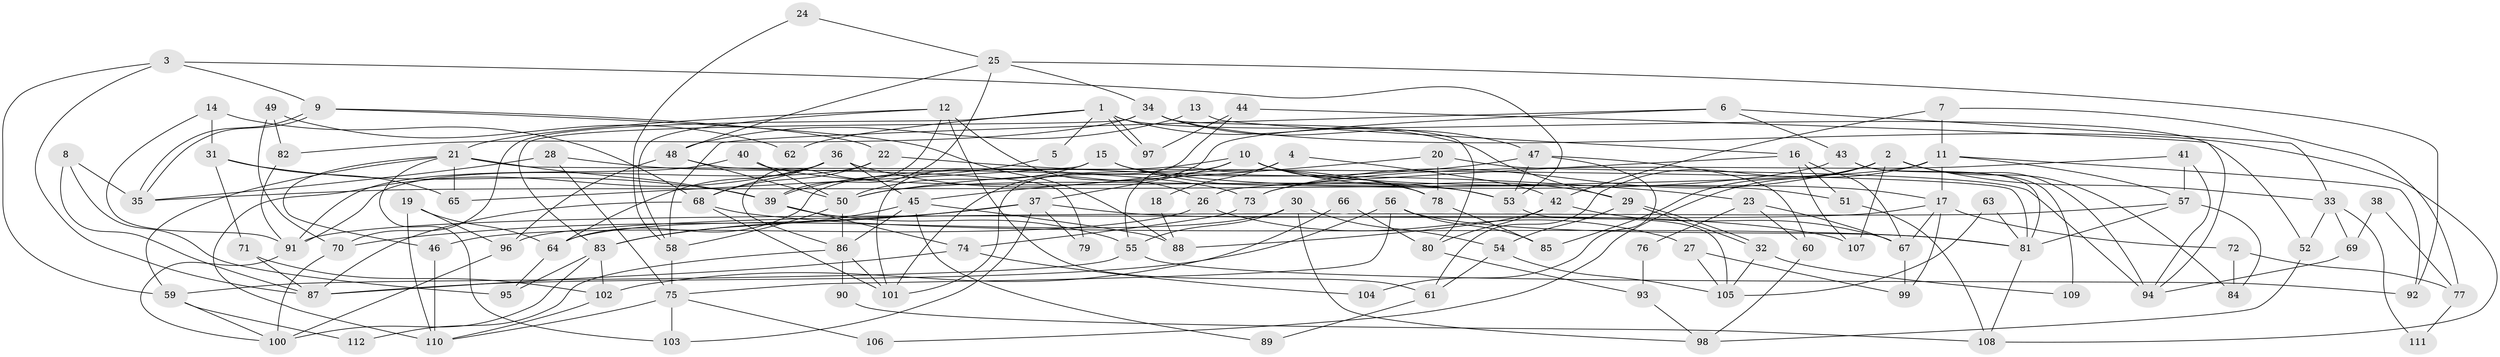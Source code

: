 // Generated by graph-tools (version 1.1) at 2025/15/03/09/25 04:15:13]
// undirected, 112 vertices, 224 edges
graph export_dot {
graph [start="1"]
  node [color=gray90,style=filled];
  1;
  2;
  3;
  4;
  5;
  6;
  7;
  8;
  9;
  10;
  11;
  12;
  13;
  14;
  15;
  16;
  17;
  18;
  19;
  20;
  21;
  22;
  23;
  24;
  25;
  26;
  27;
  28;
  29;
  30;
  31;
  32;
  33;
  34;
  35;
  36;
  37;
  38;
  39;
  40;
  41;
  42;
  43;
  44;
  45;
  46;
  47;
  48;
  49;
  50;
  51;
  52;
  53;
  54;
  55;
  56;
  57;
  58;
  59;
  60;
  61;
  62;
  63;
  64;
  65;
  66;
  67;
  68;
  69;
  70;
  71;
  72;
  73;
  74;
  75;
  76;
  77;
  78;
  79;
  80;
  81;
  82;
  83;
  84;
  85;
  86;
  87;
  88;
  89;
  90;
  91;
  92;
  93;
  94;
  95;
  96;
  97;
  98;
  99;
  100;
  101;
  102;
  103;
  104;
  105;
  106;
  107;
  108;
  109;
  110;
  111;
  112;
  1 -- 97;
  1 -- 97;
  1 -- 29;
  1 -- 5;
  1 -- 52;
  1 -- 62;
  1 -- 70;
  2 -- 94;
  2 -- 61;
  2 -- 33;
  2 -- 73;
  2 -- 84;
  2 -- 85;
  2 -- 107;
  3 -- 59;
  3 -- 87;
  3 -- 9;
  3 -- 53;
  4 -- 55;
  4 -- 42;
  4 -- 18;
  5 -- 39;
  6 -- 58;
  6 -- 101;
  6 -- 33;
  6 -- 43;
  7 -- 11;
  7 -- 42;
  7 -- 77;
  8 -- 35;
  8 -- 87;
  8 -- 95;
  9 -- 35;
  9 -- 35;
  9 -- 22;
  9 -- 88;
  10 -- 17;
  10 -- 101;
  10 -- 29;
  10 -- 37;
  10 -- 64;
  10 -- 78;
  11 -- 17;
  11 -- 35;
  11 -- 57;
  11 -- 92;
  11 -- 106;
  12 -- 86;
  12 -- 58;
  12 -- 21;
  12 -- 26;
  12 -- 61;
  13 -- 16;
  13 -- 48;
  14 -- 68;
  14 -- 31;
  14 -- 91;
  15 -- 65;
  15 -- 50;
  15 -- 51;
  15 -- 53;
  16 -- 107;
  16 -- 26;
  16 -- 51;
  16 -- 67;
  17 -- 91;
  17 -- 67;
  17 -- 72;
  17 -- 99;
  18 -- 88;
  19 -- 64;
  19 -- 110;
  19 -- 96;
  20 -- 78;
  20 -- 45;
  20 -- 94;
  21 -- 59;
  21 -- 39;
  21 -- 46;
  21 -- 65;
  21 -- 81;
  21 -- 103;
  22 -- 91;
  22 -- 23;
  22 -- 68;
  23 -- 60;
  23 -- 67;
  23 -- 76;
  24 -- 58;
  24 -- 25;
  25 -- 48;
  25 -- 34;
  25 -- 39;
  25 -- 92;
  26 -- 27;
  26 -- 46;
  27 -- 99;
  27 -- 105;
  28 -- 75;
  28 -- 73;
  28 -- 35;
  29 -- 32;
  29 -- 32;
  29 -- 54;
  30 -- 64;
  30 -- 55;
  30 -- 54;
  30 -- 98;
  31 -- 39;
  31 -- 71;
  31 -- 65;
  32 -- 105;
  32 -- 109;
  33 -- 52;
  33 -- 69;
  33 -- 111;
  34 -- 83;
  34 -- 108;
  34 -- 47;
  34 -- 80;
  34 -- 82;
  36 -- 68;
  36 -- 110;
  36 -- 45;
  36 -- 64;
  36 -- 78;
  37 -- 70;
  37 -- 79;
  37 -- 83;
  37 -- 103;
  37 -- 107;
  38 -- 69;
  38 -- 77;
  39 -- 55;
  39 -- 74;
  40 -- 91;
  40 -- 53;
  40 -- 50;
  41 -- 57;
  41 -- 73;
  41 -- 94;
  42 -- 67;
  42 -- 88;
  42 -- 80;
  43 -- 50;
  43 -- 81;
  43 -- 109;
  44 -- 94;
  44 -- 101;
  44 -- 97;
  45 -- 83;
  45 -- 86;
  45 -- 88;
  45 -- 89;
  46 -- 110;
  47 -- 53;
  47 -- 50;
  47 -- 60;
  47 -- 104;
  48 -- 96;
  48 -- 50;
  48 -- 79;
  49 -- 82;
  49 -- 70;
  49 -- 62;
  50 -- 58;
  50 -- 86;
  51 -- 108;
  52 -- 98;
  53 -- 105;
  54 -- 61;
  54 -- 105;
  55 -- 92;
  55 -- 59;
  56 -- 85;
  56 -- 81;
  56 -- 75;
  56 -- 87;
  57 -- 81;
  57 -- 84;
  57 -- 96;
  58 -- 75;
  59 -- 100;
  59 -- 112;
  60 -- 98;
  61 -- 89;
  63 -- 81;
  63 -- 105;
  64 -- 95;
  66 -- 102;
  66 -- 80;
  67 -- 99;
  68 -- 81;
  68 -- 87;
  68 -- 101;
  69 -- 94;
  70 -- 100;
  71 -- 102;
  71 -- 87;
  72 -- 84;
  72 -- 77;
  73 -- 74;
  74 -- 87;
  74 -- 104;
  75 -- 103;
  75 -- 106;
  75 -- 110;
  76 -- 93;
  77 -- 111;
  78 -- 85;
  80 -- 93;
  81 -- 108;
  82 -- 91;
  83 -- 95;
  83 -- 100;
  83 -- 102;
  86 -- 90;
  86 -- 101;
  86 -- 112;
  90 -- 108;
  91 -- 100;
  93 -- 98;
  96 -- 100;
  102 -- 110;
}
